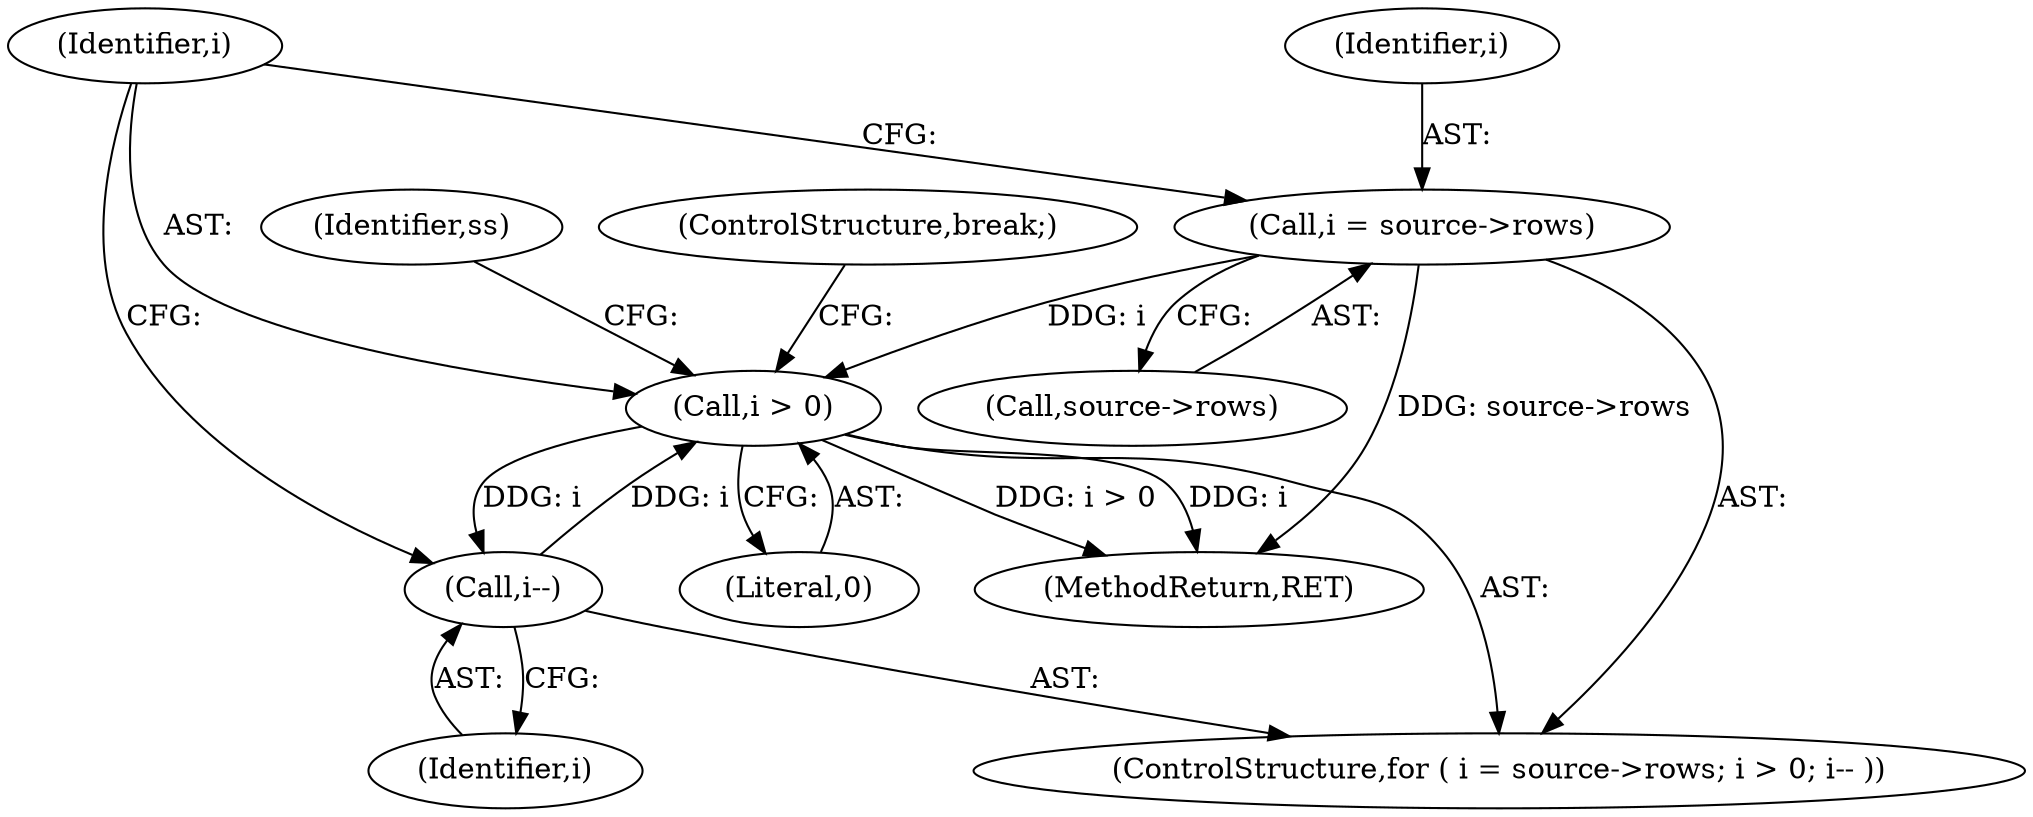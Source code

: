 digraph "0_savannah_b3500af717010137046ec4076d1e1c0641e33727@pointer" {
"1000560" [label="(Call,i = source->rows)"];
"1000565" [label="(Call,i > 0)"];
"1000568" [label="(Call,i--)"];
"1000561" [label="(Identifier,i)"];
"1000567" [label="(Literal,0)"];
"1000885" [label="(MethodReturn,RET)"];
"1000573" [label="(Identifier,ss)"];
"1000562" [label="(Call,source->rows)"];
"1000566" [label="(Identifier,i)"];
"1000568" [label="(Call,i--)"];
"1000569" [label="(Identifier,i)"];
"1000565" [label="(Call,i > 0)"];
"1000559" [label="(ControlStructure,for ( i = source->rows; i > 0; i-- ))"];
"1000696" [label="(ControlStructure,break;)"];
"1000560" [label="(Call,i = source->rows)"];
"1000560" -> "1000559"  [label="AST: "];
"1000560" -> "1000562"  [label="CFG: "];
"1000561" -> "1000560"  [label="AST: "];
"1000562" -> "1000560"  [label="AST: "];
"1000566" -> "1000560"  [label="CFG: "];
"1000560" -> "1000885"  [label="DDG: source->rows"];
"1000560" -> "1000565"  [label="DDG: i"];
"1000565" -> "1000559"  [label="AST: "];
"1000565" -> "1000567"  [label="CFG: "];
"1000566" -> "1000565"  [label="AST: "];
"1000567" -> "1000565"  [label="AST: "];
"1000573" -> "1000565"  [label="CFG: "];
"1000696" -> "1000565"  [label="CFG: "];
"1000565" -> "1000885"  [label="DDG: i"];
"1000565" -> "1000885"  [label="DDG: i > 0"];
"1000568" -> "1000565"  [label="DDG: i"];
"1000565" -> "1000568"  [label="DDG: i"];
"1000568" -> "1000559"  [label="AST: "];
"1000568" -> "1000569"  [label="CFG: "];
"1000569" -> "1000568"  [label="AST: "];
"1000566" -> "1000568"  [label="CFG: "];
}
